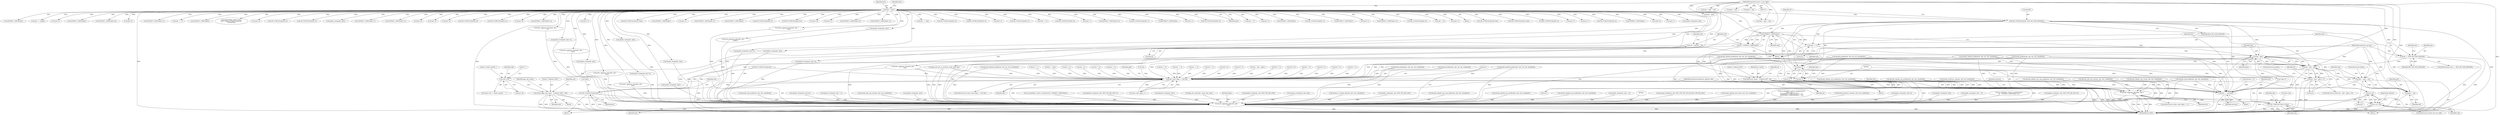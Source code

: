 digraph "0_tcpdump_ffde45acf3348f8353fb4064a1b21683ee6b5ddf@array" {
"1001642" [label="(Call,ND_TCHECK2(tptr[0], BGP_MP_NLRI_MINSIZE))"];
"1000142" [label="(Call,tptr = pptr)"];
"1000128" [label="(MethodParameterIn,const u_char *pptr)"];
"1001649" [label="(Call,EXTRACT_16BITS(tptr))"];
"1001647" [label="(Call,af = EXTRACT_16BITS(tptr))"];
"1001662" [label="(Call,tok2str(af_values, \"Unknown AFI\", af))"];
"1001703" [label="(Call,af<<8)"];
"1001702" [label="(Call,af<<8 | safi)"];
"1001651" [label="(Call,safi = tptr[2])"];
"1001670" [label="(Call,safi>128)"];
"1001676" [label="(Call,tok2str(bgp_safi_values, \"Unknown SAFI\", safi))"];
"1001689" [label="(Call,tptr += 3)"];
"1001696" [label="(Call,tptr - pptr)"];
"1001694" [label="(Call,len - (tptr - pptr))"];
"1001693" [label="(Call,len - (tptr - pptr) > 0)"];
"1002123" [label="(Call,tptr = pptr + len)"];
"1002134" [label="(Call,tptr += advance)"];
"1002125" [label="(Call,pptr + len)"];
"1002901" [label="(Call,ndo->ndo_vflag > 1 && len)"];
"1002909" [label="(Call,ND_TCHECK2(*pptr,len))"];
"1002913" [label="(Call,print_unknown_data(ndo, pptr, \"\n\t    \", len))"];
"1002095" [label="(Call,tptr-3)"];
"1002115" [label="(Call,tptr-3)"];
"1002113" [label="(Call,print_unknown_data(ndo, tptr-3, \"\n\t    \", tlen))"];
"1002093" [label="(Call,ND_TCHECK2(*(tptr-3),tlen))"];
"1001682" [label="(Call,len == BGP_MP_NLRI_MINSIZE)"];
"1002358" [label="(Call,tptr+3)"];
"1002804" [label="(Call,bgp_attr_print(ndo, atype, tptr, alen))"];
"1002134" [label="(Call,tptr += advance)"];
"1001669" [label="(Call,(safi>128) ? \"vendor specific \" : \"\")"];
"1002901" [label="(Call,ndo->ndo_vflag > 1 && len)"];
"1001700" [label="(Block,)"];
"1002062" [label="(Call,decode_multicast_vpn(ndo, tptr, buf, sizeof(buf)))"];
"1000391" [label="(Call,len == 6)"];
"1002915" [label="(Identifier,pptr)"];
"1002095" [label="(Call,tptr-3)"];
"1000909" [label="(Call,ip6addr_string(ndo, tptr+BGP_VPN_RD_LEN))"];
"1001681" [label="(ControlStructure,if (len == BGP_MP_NLRI_MINSIZE))"];
"1002556" [label="(Call,print_unknown_data(ndo, tptr, \"\n\t      \", tlen))"];
"1001862" [label="(Call,decode_labeled_prefix6(ndo, tptr, len, buf, sizeof(buf)))"];
"1001998" [label="(Call,decode_labeled_vpn_clnp_prefix(ndo, tptr, buf, sizeof(buf)))"];
"1001966" [label="(Call,decode_clnp_prefix(ndo, tptr, buf, sizeof(buf)))"];
"1002908" [label="(Block,)"];
"1000180" [label="(Call,len % 2)"];
"1002118" [label="(Literal,\"\n\t    \")"];
"1002894" [label="(Call,print_unknown_data(ndo, pptr, \"\n\t    \", len))"];
"1001073" [label="(Call,ND_TCHECK2(tptr[0], tlen))"];
"1002135" [label="(Identifier,tptr)"];
"1000622" [label="(Call,EXTRACT_16BITS(tptr))"];
"1002436" [label="(Call,tptr+2)"];
"1002094" [label="(Call,*(tptr-3))"];
"1002113" [label="(Call,print_unknown_data(ndo, tptr-3, \"\n\t    \", tlen))"];
"1000362" [label="(Call,len != 0)"];
"1002140" [label="(Call,len % 8)"];
"1002639" [label="(Call,print_unknown_data(ndo, tptr,\"\n\t      \", length))"];
"1002435" [label="(Call,EXTRACT_24BITS(tptr+2))"];
"1000376" [label="(Call,len != 8)"];
"1002852" [label="(Call,EXTRACT_32BITS(tptr))"];
"1002529" [label="(Call,ND_TCHECK2(tptr[0], 8))"];
"1001661" [label="(Block,)"];
"1001675" [label="(Block,)"];
"1001170" [label="(Call,tptr - pptr)"];
"1000573" [label="(Call,len % 4)"];
"1001651" [label="(Call,safi = tptr[2])"];
"1001432" [label="(Call,decode_labeled_prefix6(ndo, tptr, len, buf, sizeof(buf)))"];
"1000977" [label="(Call,isonsap_string(ndo, tptr, tlen))"];
"1001684" [label="(Identifier,BGP_MP_NLRI_MINSIZE)"];
"1001690" [label="(Identifier,tptr)"];
"1002509" [label="(Call,ND_TCHECK2(tptr[0], 8))"];
"1002312" [label="(Call,tptr+6)"];
"1000128" [label="(MethodParameterIn,const u_char *pptr)"];
"1002247" [label="(Call,tptr+2)"];
"1002093" [label="(Call,ND_TCHECK2(*(tptr-3),tlen))"];
"1002923" [label="(MethodReturn,RET)"];
"1002250" [label="(Call,EXTRACT_16BITS(tptr+6))"];
"1002372" [label="(Call,EXTRACT_16BITS(tptr+2))"];
"1000815" [label="(Call,ipaddr_string(ndo, tptr+BGP_VPN_RD_LEN))"];
"1001568" [label="(Call,decode_labeled_vpn_clnp_prefix(ndo, tptr, buf, sizeof(buf)))"];
"1001097" [label="(Call,tptr += tlen)"];
"1002824" [label="(Call,len % 12)"];
"1001625" [label="(Call,tptr = pptr + len)"];
"1002136" [label="(Identifier,advance)"];
"1001706" [label="(Identifier,safi)"];
"1002223" [label="(Call,ipaddr_string(ndo, tptr+2))"];
"1001663" [label="(Identifier,af_values)"];
"1002451" [label="(Call,ND_TCHECK2(tptr[0], 8))"];
"1002574" [label="(Call,ND_TCHECK2(tptr[0], 3))"];
"1002207" [label="(Call,ipaddr_string(ndo, tptr+4))"];
"1002373" [label="(Call,tptr+2)"];
"1000436" [label="(Call,len != 8)"];
"1002127" [label="(Identifier,len)"];
"1001691" [label="(Literal,3)"];
"1000153" [label="(Call,len != 1)"];
"1001682" [label="(Call,len == BGP_MP_NLRI_MINSIZE)"];
"1002302" [label="(Call,ipaddr_string(ndo, tptr+2))"];
"1001038" [label="(Call,ipaddr_string(ndo, tptr+BGP_VPN_RD_LEN+4))"];
"1000615" [label="(Call,ND_TCHECK2(tptr[0], 3))"];
"1001822" [label="(Call,decode_prefix6(ndo, tptr, len, buf, sizeof(buf)))"];
"1000542" [label="(Call,tptr +=4)"];
"1000206" [label="(Call,tptr < pptr + len)"];
"1001671" [label="(Identifier,safi)"];
"1002814" [label="(Call,len -= alen)"];
"1002652" [label="(Call,ND_TCHECK2(tptr[0], 4))"];
"1002319" [label="(Call,tptr+7)"];
"1002838" [label="(Call,len > 0)"];
"1002203" [label="(Call,EXTRACT_32BITS(tptr+4))"];
"1002412" [label="(Call,ND_TCHECK2(tptr[0], 5))"];
"1001692" [label="(ControlStructure,while (len - (tptr - pptr) > 0))"];
"1000461" [label="(Call,EXTRACT_32BITS(tptr))"];
"1002290" [label="(Call,tptr+2)"];
"1001650" [label="(Identifier,tptr)"];
"1001703" [label="(Call,af<<8)"];
"1001687" [label="(Identifier,ndo)"];
"1000587" [label="(Call,ND_TCHECK2(tptr[0], 4))"];
"1002520" [label="(Call,ipaddr_string(ndo, tptr))"];
"1001695" [label="(Identifier,len)"];
"1000144" [label="(Identifier,pptr)"];
"1001649" [label="(Call,EXTRACT_16BITS(tptr))"];
"1001750" [label="(Call,decode_labeled_prefix4(ndo, tptr, len, buf, sizeof(buf)))"];
"1002114" [label="(Identifier,ndo)"];
"1001536" [label="(Call,decode_clnp_prefix(ndo, tptr, buf, sizeof(buf)))"];
"1001296" [label="(Call,decode_rt_routing_info(ndo, tptr, buf, sizeof(buf)))"];
"1001696" [label="(Call,tptr - pptr)"];
"1002125" [label="(Call,pptr + len)"];
"1001264" [label="(Call,decode_labeled_vpn_prefix4(ndo, tptr, buf, sizeof(buf)))"];
"1001658" [label="(Identifier,ndo)"];
"1001472" [label="(Call,decode_labeled_vpn_prefix6(ndo, tptr, buf, sizeof(buf)))"];
"1001704" [label="(Identifier,af)"];
"1000428" [label="(Call,ipaddr_string(ndo, tptr + 4))"];
"1002382" [label="(Call,print_unknown_data(ndo, tptr, \"\n\t      \", 8))"];
"1002440" [label="(Call,tptr +=5)"];
"1000150" [label="(Block,)"];
"1002199" [label="(Call,tptr+2)"];
"1000200" [label="(Call,bgp_attr_get_as_size(ndo, atype, pptr, len))"];
"1000493" [label="(Call,EXTRACT_32BITS(tptr))"];
"1002916" [label="(Literal,\"\n\t    \")"];
"1001693" [label="(Call,len - (tptr - pptr) > 0)"];
"1002155" [label="(Call,ND_TCHECK2(tptr[0], 2))"];
"1001018" [label="(Call,isonsap_string(ndo, tptr+BGP_VPN_RD_LEN,tlen-BGP_VPN_RD_LEN))"];
"1001667" [label="(Identifier,af)"];
"1002677" [label="(Call,len -=4)"];
"1001328" [label="(Call,decode_multicast_vpn(ndo, tptr, buf, sizeof(buf)))"];
"1001680" [label="(Identifier,safi)"];
"1001934" [label="(Call,decode_labeled_vpn_l2(ndo, tptr, buf, sizeof(buf)))"];
"1002101" [label="(Identifier,ndo)"];
"1002288" [label="(Call,ipaddr_string(ndo, tptr+2))"];
"1000682" [label="(Call,print_unknown_data(ndo, tptr, \"\n\t    \", tlen))"];
"1000357" [label="(Call,EXTRACT_32BITS(tptr))"];
"1000143" [label="(Identifier,tptr)"];
"1002225" [label="(Call,tptr+2)"];
"1002246" [label="(Call,EXTRACT_32BITS(tptr+2))"];
"1000373" [label="(Call,len != 6)"];
"1000126" [label="(MethodParameterIn,netdissect_options *ndo)"];
"1002900" [label="(ControlStructure,if (ndo->ndo_vflag > 1 && len))"];
"1001184" [label="(Call,decode_prefix4(ndo, tptr, len, buf, sizeof(buf)))"];
"1002116" [label="(Identifier,tptr)"];
"1001701" [label="(ControlStructure,switch (af<<8 | safi))"];
"1002472" [label="(Call,ND_TCHECK2(tptr[0], 8))"];
"1001679" [label="(Identifier,safi)"];
"1001678" [label="(Literal,\"Unknown SAFI\")"];
"1002391" [label="(Call,tptr +=8)"];
"1001694" [label="(Call,len - (tptr - pptr))"];
"1002907" [label="(Identifier,len)"];
"1002261" [label="(Call,tptr+2)"];
"1000130" [label="(Block,)"];
"1000385" [label="(Call,ND_TCHECK2(tptr[0], len))"];
"1000142" [label="(Call,tptr = pptr)"];
"1000312" [label="(Call,len != 4)"];
"1000767" [label="(Call,ipaddr_string(ndo, tptr))"];
"1000463" [label="(Call,ipaddr_string(ndo, tptr + 4))"];
"1002912" [label="(Identifier,len)"];
"1002115" [label="(Call,tptr-3)"];
"1002486" [label="(Call,ipaddr_string(ndo, tptr+4))"];
"1000663" [label="(Call,ND_TCHECK2(tptr[0], tlen))"];
"1000486" [label="(Call,ND_TCHECK2(tptr[0], 4))"];
"1001674" [label="(Literal,\"\")"];
"1002304" [label="(Call,tptr+2)"];
"1002586" [label="(Call,tptr+1)"];
"1002128" [label="(ControlStructure,break;)"];
"1002097" [label="(Literal,3)"];
"1001702" [label="(Call,af<<8 | safi)"];
"1002241" [label="(Call,as_printf(ndo, astostr, sizeof(astostr),\n\t\t\t    EXTRACT_32BITS(tptr+2)))"];
"1002465" [label="(Call,ipaddr_string(ndo, tptr+4))"];
"1001642" [label="(Call,ND_TCHECK2(tptr[0], BGP_MP_NLRI_MINSIZE))"];
"1002493" [label="(Call,ND_TCHECK2(tptr[0], 4))"];
"1000426" [label="(Call,EXTRACT_32BITS(tptr))"];
"1002911" [label="(Identifier,pptr)"];
"1002910" [label="(Call,*pptr)"];
"1002251" [label="(Call,tptr+6)"];
"1002402" [label="(Call,tptr+1)"];
"1002914" [label="(Identifier,ndo)"];
"1002917" [label="(Identifier,len)"];
"1002117" [label="(Literal,3)"];
"1000129" [label="(MethodParameterIn,u_int len)"];
"1000190" [label="(Call,!len)"];
"1002503" [label="(Call,ipaddr_string(ndo, tptr))"];
"1001092" [label="(Call,print_unknown_data(ndo, tptr, \"\n\t    \", tlen))"];
"1000208" [label="(Call,pptr + len)"];
"1001710" [label="(Call,decode_prefix4(ndo, tptr, len, buf, sizeof(buf)))"];
"1000548" [label="(Call,len != 4)"];
"1002462" [label="(Call,ipaddr_string(ndo, tptr))"];
"1001664" [label="(Literal,\"Unknown AFI\")"];
"1000408" [label="(Call,ipaddr_string(ndo, tptr + 2))"];
"1000406" [label="(Call,EXTRACT_16BITS(tptr))"];
"1001392" [label="(Call,decode_prefix6(ndo, tptr, len, buf, sizeof(buf)))"];
"1002644" [label="(Call,tptr += length)"];
"1002096" [label="(Identifier,tptr)"];
"1001677" [label="(Identifier,bgp_safi_values)"];
"1001617" [label="(Call,print_unknown_data(ndo, tptr, \"\n\t    \", tlen))"];
"1002353" [label="(Call,tptr+2)"];
"1001705" [label="(Literal,8)"];
"1002913" [label="(Call,print_unknown_data(ndo, pptr, \"\n\t    \", len))"];
"1001676" [label="(Call,tok2str(bgp_safi_values, \"Unknown SAFI\", safi))"];
"1001360" [label="(Call,decode_mdt_vpn_nlri(ndo, tptr, buf, sizeof(buf)))"];
"1002672" [label="(Call,EXTRACT_32BITS(tptr))"];
"1002126" [label="(Identifier,pptr)"];
"1002228" [label="(Call,EXTRACT_16BITS(tptr+6))"];
"1000955" [label="(Call,ipaddr_string(ndo, tptr))"];
"1001643" [label="(Call,tptr[0])"];
"1001224" [label="(Call,decode_labeled_prefix4(ndo, tptr, len, buf, sizeof(buf)))"];
"1002821" [label="(Call,len == 0)"];
"1001689" [label="(Call,tptr += 3)"];
"1001670" [label="(Call,safi>128)"];
"1002335" [label="(Call,tptr+6)"];
"1000338" [label="(Call,len != 4)"];
"1000146" [label="(Identifier,tlen)"];
"1002260" [label="(Call,EXTRACT_32BITS(tptr+2))"];
"1002909" [label="(Call,ND_TCHECK2(*pptr,len))"];
"1002540" [label="(Call,ipaddr_string(ndo, tptr))"];
"1001627" [label="(Call,pptr + len)"];
"1002589" [label="(Call,tptr += 3)"];
"1001647" [label="(Call,af = EXTRACT_16BITS(tptr))"];
"1001504" [label="(Call,decode_labeled_vpn_l2(ndo, tptr, buf, sizeof(buf)))"];
"1002162" [label="(Call,EXTRACT_16BITS(tptr))"];
"1002902" [label="(Call,ndo->ndo_vflag > 1)"];
"1001673" [label="(Literal,\"vendor specific \")"];
"1002130" [label="(Call,advance < 0)"];
"1000471" [label="(Call,len % 4)"];
"1001699" [label="(Literal,0)"];
"1002919" [label="(Literal,1)"];
"1001653" [label="(Call,tptr[2])"];
"1000170" [label="(Call,tok2str(bgp_origin_values,\n\t\t\t\t\t\t\"Unknown Origin Typecode\",\n\t\t\t\t\t\ttptr[0]))"];
"1002092" [label="(JumpTarget,default:)"];
"1000145" [label="(Call,tlen=len)"];
"1001698" [label="(Identifier,pptr)"];
"1002204" [label="(Call,tptr+4)"];
"1000347" [label="(Call,ND_TCHECK2(tptr[0], 4))"];
"1000557" [label="(Call,ND_TCHECK2(tptr[0], 4))"];
"1002483" [label="(Call,ipaddr_string(ndo, tptr))"];
"1002585" [label="(Call,EXTRACT_16BITS(tptr+1))"];
"1001683" [label="(Identifier,len)"];
"1002198" [label="(Call,EXTRACT_16BITS(tptr+2))"];
"1001665" [label="(Identifier,af)"];
"1002137" [label="(ControlStructure,break;)"];
"1001672" [label="(Literal,128)"];
"1001790" [label="(Call,decode_labeled_vpn_prefix4(ndo, tptr, buf, sizeof(buf)))"];
"1000258" [label="(Call,as_printf(ndo, astostr, sizeof(astostr),\n\t\t\t\tas_size == 2 ?\n\t\t\t\tEXTRACT_16BITS(&tptr[2 + i]) :\n\t\t\t\tEXTRACT_32BITS(&tptr[2 + i])))"];
"1001902" [label="(Call,decode_labeled_vpn_prefix6(ndo, tptr, buf, sizeof(buf)))"];
"1001662" [label="(Call,tok2str(af_values, \"Unknown AFI\", af))"];
"1002119" [label="(Identifier,tlen)"];
"1002123" [label="(Call,tptr = pptr + len)"];
"1001707" [label="(Block,)"];
"1001168" [label="(Call,len - (tptr - pptr))"];
"1002667" [label="(Call,as_printf(ndo, astostr, sizeof(astostr), EXTRACT_32BITS(tptr)))"];
"1001648" [label="(Identifier,af)"];
"1002030" [label="(Call,decode_mdt_vpn_nlri(ndo, tptr, buf, sizeof(buf)))"];
"1002329" [label="(Call,tptr+6)"];
"1000598" [label="(Call,ipaddr_string(ndo, tptr))"];
"1002209" [label="(Call,tptr+4)"];
"1002362" [label="(Call,tptr+4)"];
"1000445" [label="(Call,ND_TCHECK2(tptr[0], 8))"];
"1001697" [label="(Identifier,tptr)"];
"1000321" [label="(Call,ND_TCHECK2(tptr[0], 4))"];
"1001652" [label="(Identifier,safi)"];
"1001058" [label="(Call,ip6addr_string(ndo, tptr+BGP_VPN_RD_LEN+3))"];
"1002229" [label="(Call,tptr+6)"];
"1002361" [label="(Call,EXTRACT_16BITS(tptr+4))"];
"1000331" [label="(Call,ipaddr_string(ndo, tptr))"];
"1000861" [label="(Call,ip6addr_string(ndo, tptr))"];
"1000567" [label="(Call,ipaddr_string(ndo, tptr))"];
"1001646" [label="(Identifier,BGP_MP_NLRI_MINSIZE)"];
"1002878" [label="(Call,ND_TCHECK2(*pptr,len))"];
"1002098" [label="(Identifier,tlen)"];
"1002124" [label="(Identifier,tptr)"];
"1002121" [label="(Identifier,advance)"];
"1002107" [label="(ControlStructure,if (ndo->ndo_vflag <= 1))"];
"1001642" -> "1000150"  [label="AST: "];
"1001642" -> "1001646"  [label="CFG: "];
"1001643" -> "1001642"  [label="AST: "];
"1001646" -> "1001642"  [label="AST: "];
"1001648" -> "1001642"  [label="CFG: "];
"1001642" -> "1002923"  [label="DDG: "];
"1001642" -> "1002923"  [label="DDG: "];
"1000142" -> "1001642"  [label="DDG: "];
"1001642" -> "1001649"  [label="DDG: "];
"1001642" -> "1001682"  [label="DDG: "];
"1001642" -> "1001689"  [label="DDG: "];
"1001642" -> "1001696"  [label="DDG: "];
"1001642" -> "1002095"  [label="DDG: "];
"1001642" -> "1002115"  [label="DDG: "];
"1001642" -> "1002134"  [label="DDG: "];
"1000142" -> "1000130"  [label="AST: "];
"1000142" -> "1000144"  [label="CFG: "];
"1000143" -> "1000142"  [label="AST: "];
"1000144" -> "1000142"  [label="AST: "];
"1000146" -> "1000142"  [label="CFG: "];
"1000142" -> "1002923"  [label="DDG: "];
"1000142" -> "1002923"  [label="DDG: "];
"1000128" -> "1000142"  [label="DDG: "];
"1000142" -> "1000170"  [label="DDG: "];
"1000142" -> "1000206"  [label="DDG: "];
"1000142" -> "1000321"  [label="DDG: "];
"1000142" -> "1000331"  [label="DDG: "];
"1000142" -> "1000347"  [label="DDG: "];
"1000142" -> "1000357"  [label="DDG: "];
"1000142" -> "1000385"  [label="DDG: "];
"1000142" -> "1000406"  [label="DDG: "];
"1000142" -> "1000426"  [label="DDG: "];
"1000142" -> "1000445"  [label="DDG: "];
"1000142" -> "1000461"  [label="DDG: "];
"1000142" -> "1000486"  [label="DDG: "];
"1000142" -> "1000493"  [label="DDG: "];
"1000142" -> "1000542"  [label="DDG: "];
"1000142" -> "1000557"  [label="DDG: "];
"1000142" -> "1000567"  [label="DDG: "];
"1000142" -> "1000587"  [label="DDG: "];
"1000142" -> "1000598"  [label="DDG: "];
"1000142" -> "1000615"  [label="DDG: "];
"1000142" -> "1000622"  [label="DDG: "];
"1000142" -> "1000663"  [label="DDG: "];
"1000142" -> "1000682"  [label="DDG: "];
"1000142" -> "1001073"  [label="DDG: "];
"1000142" -> "1001092"  [label="DDG: "];
"1000142" -> "1001097"  [label="DDG: "];
"1000142" -> "1001617"  [label="DDG: "];
"1000142" -> "1001649"  [label="DDG: "];
"1000142" -> "1002095"  [label="DDG: "];
"1000142" -> "1002155"  [label="DDG: "];
"1000142" -> "1002162"  [label="DDG: "];
"1000142" -> "1002198"  [label="DDG: "];
"1000142" -> "1002199"  [label="DDG: "];
"1000142" -> "1002203"  [label="DDG: "];
"1000142" -> "1002204"  [label="DDG: "];
"1000142" -> "1002207"  [label="DDG: "];
"1000142" -> "1002209"  [label="DDG: "];
"1000142" -> "1002223"  [label="DDG: "];
"1000142" -> "1002225"  [label="DDG: "];
"1000142" -> "1002228"  [label="DDG: "];
"1000142" -> "1002229"  [label="DDG: "];
"1000142" -> "1002246"  [label="DDG: "];
"1000142" -> "1002247"  [label="DDG: "];
"1000142" -> "1002250"  [label="DDG: "];
"1000142" -> "1002251"  [label="DDG: "];
"1000142" -> "1002260"  [label="DDG: "];
"1000142" -> "1002261"  [label="DDG: "];
"1000142" -> "1002288"  [label="DDG: "];
"1000142" -> "1002290"  [label="DDG: "];
"1000142" -> "1002302"  [label="DDG: "];
"1000142" -> "1002304"  [label="DDG: "];
"1000142" -> "1002312"  [label="DDG: "];
"1000142" -> "1002319"  [label="DDG: "];
"1000142" -> "1002329"  [label="DDG: "];
"1000142" -> "1002335"  [label="DDG: "];
"1000142" -> "1002353"  [label="DDG: "];
"1000142" -> "1002358"  [label="DDG: "];
"1000142" -> "1002361"  [label="DDG: "];
"1000142" -> "1002362"  [label="DDG: "];
"1000142" -> "1002372"  [label="DDG: "];
"1000142" -> "1002373"  [label="DDG: "];
"1000142" -> "1002382"  [label="DDG: "];
"1000142" -> "1002391"  [label="DDG: "];
"1000142" -> "1002402"  [label="DDG: "];
"1000142" -> "1002412"  [label="DDG: "];
"1000142" -> "1002435"  [label="DDG: "];
"1000142" -> "1002436"  [label="DDG: "];
"1000142" -> "1002440"  [label="DDG: "];
"1000142" -> "1002451"  [label="DDG: "];
"1000142" -> "1002462"  [label="DDG: "];
"1000142" -> "1002472"  [label="DDG: "];
"1000142" -> "1002483"  [label="DDG: "];
"1000142" -> "1002493"  [label="DDG: "];
"1000142" -> "1002503"  [label="DDG: "];
"1000142" -> "1002509"  [label="DDG: "];
"1000142" -> "1002520"  [label="DDG: "];
"1000142" -> "1002529"  [label="DDG: "];
"1000142" -> "1002540"  [label="DDG: "];
"1000142" -> "1002556"  [label="DDG: "];
"1000142" -> "1002574"  [label="DDG: "];
"1000142" -> "1002585"  [label="DDG: "];
"1000142" -> "1002586"  [label="DDG: "];
"1000142" -> "1002589"  [label="DDG: "];
"1000142" -> "1002639"  [label="DDG: "];
"1000142" -> "1002644"  [label="DDG: "];
"1000142" -> "1002652"  [label="DDG: "];
"1000142" -> "1002672"  [label="DDG: "];
"1000142" -> "1002852"  [label="DDG: "];
"1000128" -> "1000125"  [label="AST: "];
"1000128" -> "1002923"  [label="DDG: "];
"1000128" -> "1000200"  [label="DDG: "];
"1000128" -> "1000206"  [label="DDG: "];
"1000128" -> "1000208"  [label="DDG: "];
"1000128" -> "1001170"  [label="DDG: "];
"1000128" -> "1001625"  [label="DDG: "];
"1000128" -> "1001627"  [label="DDG: "];
"1000128" -> "1001696"  [label="DDG: "];
"1000128" -> "1002123"  [label="DDG: "];
"1000128" -> "1002125"  [label="DDG: "];
"1000128" -> "1002894"  [label="DDG: "];
"1000128" -> "1002913"  [label="DDG: "];
"1001649" -> "1001647"  [label="AST: "];
"1001649" -> "1001650"  [label="CFG: "];
"1001650" -> "1001649"  [label="AST: "];
"1001647" -> "1001649"  [label="CFG: "];
"1001649" -> "1001647"  [label="DDG: "];
"1001649" -> "1001651"  [label="DDG: "];
"1001649" -> "1001689"  [label="DDG: "];
"1001649" -> "1001696"  [label="DDG: "];
"1001649" -> "1002095"  [label="DDG: "];
"1001649" -> "1002115"  [label="DDG: "];
"1001649" -> "1002134"  [label="DDG: "];
"1001647" -> "1000150"  [label="AST: "];
"1001648" -> "1001647"  [label="AST: "];
"1001652" -> "1001647"  [label="CFG: "];
"1001647" -> "1002923"  [label="DDG: "];
"1001647" -> "1001662"  [label="DDG: "];
"1001662" -> "1001661"  [label="AST: "];
"1001662" -> "1001665"  [label="CFG: "];
"1001663" -> "1001662"  [label="AST: "];
"1001664" -> "1001662"  [label="AST: "];
"1001665" -> "1001662"  [label="AST: "];
"1001667" -> "1001662"  [label="CFG: "];
"1001662" -> "1002923"  [label="DDG: "];
"1001662" -> "1002923"  [label="DDG: "];
"1001662" -> "1002923"  [label="DDG: "];
"1001662" -> "1001703"  [label="DDG: "];
"1001703" -> "1001702"  [label="AST: "];
"1001703" -> "1001705"  [label="CFG: "];
"1001704" -> "1001703"  [label="AST: "];
"1001705" -> "1001703"  [label="AST: "];
"1001706" -> "1001703"  [label="CFG: "];
"1001703" -> "1002923"  [label="DDG: "];
"1001703" -> "1001702"  [label="DDG: "];
"1001703" -> "1001702"  [label="DDG: "];
"1001702" -> "1001701"  [label="AST: "];
"1001702" -> "1001706"  [label="CFG: "];
"1001706" -> "1001702"  [label="AST: "];
"1002092" -> "1001702"  [label="CFG: "];
"1001702" -> "1002923"  [label="DDG: "];
"1001702" -> "1002923"  [label="DDG: "];
"1001702" -> "1002923"  [label="DDG: "];
"1001676" -> "1001702"  [label="DDG: "];
"1001651" -> "1000150"  [label="AST: "];
"1001651" -> "1001653"  [label="CFG: "];
"1001652" -> "1001651"  [label="AST: "];
"1001653" -> "1001651"  [label="AST: "];
"1001658" -> "1001651"  [label="CFG: "];
"1001651" -> "1002923"  [label="DDG: "];
"1001651" -> "1001670"  [label="DDG: "];
"1001670" -> "1001669"  [label="AST: "];
"1001670" -> "1001672"  [label="CFG: "];
"1001671" -> "1001670"  [label="AST: "];
"1001672" -> "1001670"  [label="AST: "];
"1001673" -> "1001670"  [label="CFG: "];
"1001674" -> "1001670"  [label="CFG: "];
"1001670" -> "1001676"  [label="DDG: "];
"1001676" -> "1001675"  [label="AST: "];
"1001676" -> "1001679"  [label="CFG: "];
"1001677" -> "1001676"  [label="AST: "];
"1001678" -> "1001676"  [label="AST: "];
"1001679" -> "1001676"  [label="AST: "];
"1001680" -> "1001676"  [label="CFG: "];
"1001676" -> "1002923"  [label="DDG: "];
"1001676" -> "1002923"  [label="DDG: "];
"1001676" -> "1002923"  [label="DDG: "];
"1001689" -> "1000150"  [label="AST: "];
"1001689" -> "1001691"  [label="CFG: "];
"1001690" -> "1001689"  [label="AST: "];
"1001691" -> "1001689"  [label="AST: "];
"1001695" -> "1001689"  [label="CFG: "];
"1001689" -> "1001696"  [label="DDG: "];
"1001696" -> "1001694"  [label="AST: "];
"1001696" -> "1001698"  [label="CFG: "];
"1001697" -> "1001696"  [label="AST: "];
"1001698" -> "1001696"  [label="AST: "];
"1001694" -> "1001696"  [label="CFG: "];
"1001696" -> "1002923"  [label="DDG: "];
"1001696" -> "1002923"  [label="DDG: "];
"1001696" -> "1001694"  [label="DDG: "];
"1001696" -> "1001694"  [label="DDG: "];
"1002134" -> "1001696"  [label="DDG: "];
"1001696" -> "1002095"  [label="DDG: "];
"1001696" -> "1002123"  [label="DDG: "];
"1001696" -> "1002125"  [label="DDG: "];
"1001696" -> "1002913"  [label="DDG: "];
"1001694" -> "1001693"  [label="AST: "];
"1001695" -> "1001694"  [label="AST: "];
"1001699" -> "1001694"  [label="CFG: "];
"1001694" -> "1002923"  [label="DDG: "];
"1001694" -> "1001693"  [label="DDG: "];
"1001694" -> "1001693"  [label="DDG: "];
"1001862" -> "1001694"  [label="DDG: "];
"1001822" -> "1001694"  [label="DDG: "];
"1001710" -> "1001694"  [label="DDG: "];
"1001682" -> "1001694"  [label="DDG: "];
"1001750" -> "1001694"  [label="DDG: "];
"1000129" -> "1001694"  [label="DDG: "];
"1001694" -> "1002123"  [label="DDG: "];
"1001694" -> "1002125"  [label="DDG: "];
"1001694" -> "1002901"  [label="DDG: "];
"1001693" -> "1001692"  [label="AST: "];
"1001693" -> "1001699"  [label="CFG: "];
"1001699" -> "1001693"  [label="AST: "];
"1001704" -> "1001693"  [label="CFG: "];
"1002137" -> "1001693"  [label="CFG: "];
"1001693" -> "1002923"  [label="DDG: "];
"1001693" -> "1002923"  [label="DDG: "];
"1002123" -> "1001707"  [label="AST: "];
"1002123" -> "1002125"  [label="CFG: "];
"1002124" -> "1002123"  [label="AST: "];
"1002125" -> "1002123"  [label="AST: "];
"1002128" -> "1002123"  [label="CFG: "];
"1002123" -> "1002923"  [label="DDG: "];
"1002123" -> "1002923"  [label="DDG: "];
"1000129" -> "1002123"  [label="DDG: "];
"1002123" -> "1002134"  [label="DDG: "];
"1002134" -> "1001700"  [label="AST: "];
"1002134" -> "1002136"  [label="CFG: "];
"1002135" -> "1002134"  [label="AST: "];
"1002136" -> "1002134"  [label="AST: "];
"1001695" -> "1002134"  [label="CFG: "];
"1002134" -> "1002923"  [label="DDG: "];
"1002130" -> "1002134"  [label="DDG: "];
"1002030" -> "1002134"  [label="DDG: "];
"1001902" -> "1002134"  [label="DDG: "];
"1001790" -> "1002134"  [label="DDG: "];
"1001710" -> "1002134"  [label="DDG: "];
"1001822" -> "1002134"  [label="DDG: "];
"1001934" -> "1002134"  [label="DDG: "];
"1001966" -> "1002134"  [label="DDG: "];
"1001862" -> "1002134"  [label="DDG: "];
"1001750" -> "1002134"  [label="DDG: "];
"1001998" -> "1002134"  [label="DDG: "];
"1002062" -> "1002134"  [label="DDG: "];
"1002125" -> "1002127"  [label="CFG: "];
"1002126" -> "1002125"  [label="AST: "];
"1002127" -> "1002125"  [label="AST: "];
"1002125" -> "1002923"  [label="DDG: "];
"1000129" -> "1002125"  [label="DDG: "];
"1002901" -> "1002900"  [label="AST: "];
"1002901" -> "1002902"  [label="CFG: "];
"1002901" -> "1002907"  [label="CFG: "];
"1002902" -> "1002901"  [label="AST: "];
"1002907" -> "1002901"  [label="AST: "];
"1002911" -> "1002901"  [label="CFG: "];
"1002919" -> "1002901"  [label="CFG: "];
"1002901" -> "1002923"  [label="DDG: "];
"1002901" -> "1002923"  [label="DDG: "];
"1002901" -> "1002923"  [label="DDG: "];
"1002902" -> "1002901"  [label="DDG: "];
"1002902" -> "1002901"  [label="DDG: "];
"1000338" -> "1002901"  [label="DDG: "];
"1000436" -> "1002901"  [label="DDG: "];
"1002878" -> "1002901"  [label="DDG: "];
"1002824" -> "1002901"  [label="DDG: "];
"1000573" -> "1002901"  [label="DDG: "];
"1000153" -> "1002901"  [label="DDG: "];
"1001750" -> "1002901"  [label="DDG: "];
"1000376" -> "1002901"  [label="DDG: "];
"1001862" -> "1002901"  [label="DDG: "];
"1001822" -> "1002901"  [label="DDG: "];
"1000471" -> "1002901"  [label="DDG: "];
"1000391" -> "1002901"  [label="DDG: "];
"1001710" -> "1002901"  [label="DDG: "];
"1000312" -> "1002901"  [label="DDG: "];
"1002838" -> "1002901"  [label="DDG: "];
"1001168" -> "1002901"  [label="DDG: "];
"1000180" -> "1002901"  [label="DDG: "];
"1002821" -> "1002901"  [label="DDG: "];
"1000190" -> "1002901"  [label="DDG: "];
"1001432" -> "1002901"  [label="DDG: "];
"1001224" -> "1002901"  [label="DDG: "];
"1002140" -> "1002901"  [label="DDG: "];
"1001392" -> "1002901"  [label="DDG: "];
"1002814" -> "1002901"  [label="DDG: "];
"1002894" -> "1002901"  [label="DDG: "];
"1000373" -> "1002901"  [label="DDG: "];
"1000548" -> "1002901"  [label="DDG: "];
"1002677" -> "1002901"  [label="DDG: "];
"1000362" -> "1002901"  [label="DDG: "];
"1001184" -> "1002901"  [label="DDG: "];
"1000129" -> "1002901"  [label="DDG: "];
"1000200" -> "1002901"  [label="DDG: "];
"1002901" -> "1002909"  [label="DDG: "];
"1002909" -> "1002908"  [label="AST: "];
"1002909" -> "1002912"  [label="CFG: "];
"1002910" -> "1002909"  [label="AST: "];
"1002912" -> "1002909"  [label="AST: "];
"1002914" -> "1002909"  [label="CFG: "];
"1002909" -> "1002923"  [label="DDG: "];
"1002909" -> "1002923"  [label="DDG: "];
"1002878" -> "1002909"  [label="DDG: "];
"1000129" -> "1002909"  [label="DDG: "];
"1002909" -> "1002913"  [label="DDG: "];
"1002913" -> "1002908"  [label="AST: "];
"1002913" -> "1002917"  [label="CFG: "];
"1002914" -> "1002913"  [label="AST: "];
"1002915" -> "1002913"  [label="AST: "];
"1002916" -> "1002913"  [label="AST: "];
"1002917" -> "1002913"  [label="AST: "];
"1002919" -> "1002913"  [label="CFG: "];
"1002913" -> "1002923"  [label="DDG: "];
"1002913" -> "1002923"  [label="DDG: "];
"1002913" -> "1002923"  [label="DDG: "];
"1002913" -> "1002923"  [label="DDG: "];
"1000598" -> "1002913"  [label="DDG: "];
"1002667" -> "1002913"  [label="DDG: "];
"1000331" -> "1002913"  [label="DDG: "];
"1001018" -> "1002913"  [label="DDG: "];
"1001092" -> "1002913"  [label="DDG: "];
"1000977" -> "1002913"  [label="DDG: "];
"1002503" -> "1002913"  [label="DDG: "];
"1001264" -> "1002913"  [label="DDG: "];
"1000258" -> "1002913"  [label="DDG: "];
"1002113" -> "1002913"  [label="DDG: "];
"1002223" -> "1002913"  [label="DDG: "];
"1002894" -> "1002913"  [label="DDG: "];
"1002894" -> "1002913"  [label="DDG: "];
"1000815" -> "1002913"  [label="DDG: "];
"1002540" -> "1002913"  [label="DDG: "];
"1001432" -> "1002913"  [label="DDG: "];
"1000200" -> "1002913"  [label="DDG: "];
"1000200" -> "1002913"  [label="DDG: "];
"1001862" -> "1002913"  [label="DDG: "];
"1001392" -> "1002913"  [label="DDG: "];
"1002486" -> "1002913"  [label="DDG: "];
"1001184" -> "1002913"  [label="DDG: "];
"1000567" -> "1002913"  [label="DDG: "];
"1001328" -> "1002913"  [label="DDG: "];
"1000408" -> "1002913"  [label="DDG: "];
"1002241" -> "1002913"  [label="DDG: "];
"1001568" -> "1002913"  [label="DDG: "];
"1000682" -> "1002913"  [label="DDG: "];
"1002465" -> "1002913"  [label="DDG: "];
"1001750" -> "1002913"  [label="DDG: "];
"1001822" -> "1002913"  [label="DDG: "];
"1002030" -> "1002913"  [label="DDG: "];
"1001472" -> "1002913"  [label="DDG: "];
"1002382" -> "1002913"  [label="DDG: "];
"1001536" -> "1002913"  [label="DDG: "];
"1001934" -> "1002913"  [label="DDG: "];
"1002804" -> "1002913"  [label="DDG: "];
"1002207" -> "1002913"  [label="DDG: "];
"1001998" -> "1002913"  [label="DDG: "];
"1002062" -> "1002913"  [label="DDG: "];
"1000909" -> "1002913"  [label="DDG: "];
"1001224" -> "1002913"  [label="DDG: "];
"1000463" -> "1002913"  [label="DDG: "];
"1001504" -> "1002913"  [label="DDG: "];
"1001710" -> "1002913"  [label="DDG: "];
"1001790" -> "1002913"  [label="DDG: "];
"1002288" -> "1002913"  [label="DDG: "];
"1001360" -> "1002913"  [label="DDG: "];
"1001966" -> "1002913"  [label="DDG: "];
"1001617" -> "1002913"  [label="DDG: "];
"1001902" -> "1002913"  [label="DDG: "];
"1002302" -> "1002913"  [label="DDG: "];
"1001058" -> "1002913"  [label="DDG: "];
"1001296" -> "1002913"  [label="DDG: "];
"1000861" -> "1002913"  [label="DDG: "];
"1000955" -> "1002913"  [label="DDG: "];
"1002520" -> "1002913"  [label="DDG: "];
"1000428" -> "1002913"  [label="DDG: "];
"1000767" -> "1002913"  [label="DDG: "];
"1002556" -> "1002913"  [label="DDG: "];
"1002639" -> "1002913"  [label="DDG: "];
"1001038" -> "1002913"  [label="DDG: "];
"1000126" -> "1002913"  [label="DDG: "];
"1001170" -> "1002913"  [label="DDG: "];
"1000129" -> "1002913"  [label="DDG: "];
"1002095" -> "1002094"  [label="AST: "];
"1002095" -> "1002097"  [label="CFG: "];
"1002096" -> "1002095"  [label="AST: "];
"1002097" -> "1002095"  [label="AST: "];
"1002094" -> "1002095"  [label="CFG: "];
"1002095" -> "1002115"  [label="DDG: "];
"1002115" -> "1002113"  [label="AST: "];
"1002115" -> "1002117"  [label="CFG: "];
"1002116" -> "1002115"  [label="AST: "];
"1002117" -> "1002115"  [label="AST: "];
"1002118" -> "1002115"  [label="CFG: "];
"1002115" -> "1002113"  [label="DDG: "];
"1002115" -> "1002113"  [label="DDG: "];
"1002113" -> "1002107"  [label="AST: "];
"1002113" -> "1002119"  [label="CFG: "];
"1002114" -> "1002113"  [label="AST: "];
"1002118" -> "1002113"  [label="AST: "];
"1002119" -> "1002113"  [label="AST: "];
"1002121" -> "1002113"  [label="CFG: "];
"1002113" -> "1002923"  [label="DDG: "];
"1002113" -> "1002923"  [label="DDG: "];
"1002113" -> "1002923"  [label="DDG: "];
"1002113" -> "1002923"  [label="DDG: "];
"1002113" -> "1002093"  [label="DDG: "];
"1001862" -> "1002113"  [label="DDG: "];
"1002030" -> "1002113"  [label="DDG: "];
"1001934" -> "1002113"  [label="DDG: "];
"1001998" -> "1002113"  [label="DDG: "];
"1002062" -> "1002113"  [label="DDG: "];
"1001966" -> "1002113"  [label="DDG: "];
"1001902" -> "1002113"  [label="DDG: "];
"1001750" -> "1002113"  [label="DDG: "];
"1001822" -> "1002113"  [label="DDG: "];
"1001710" -> "1002113"  [label="DDG: "];
"1001790" -> "1002113"  [label="DDG: "];
"1000126" -> "1002113"  [label="DDG: "];
"1002093" -> "1002113"  [label="DDG: "];
"1002093" -> "1001707"  [label="AST: "];
"1002093" -> "1002098"  [label="CFG: "];
"1002094" -> "1002093"  [label="AST: "];
"1002098" -> "1002093"  [label="AST: "];
"1002101" -> "1002093"  [label="CFG: "];
"1002093" -> "1002923"  [label="DDG: "];
"1002093" -> "1002923"  [label="DDG: "];
"1002093" -> "1002923"  [label="DDG: "];
"1000145" -> "1002093"  [label="DDG: "];
"1001682" -> "1001681"  [label="AST: "];
"1001682" -> "1001684"  [label="CFG: "];
"1001683" -> "1001682"  [label="AST: "];
"1001684" -> "1001682"  [label="AST: "];
"1001687" -> "1001682"  [label="CFG: "];
"1001690" -> "1001682"  [label="CFG: "];
"1001682" -> "1002923"  [label="DDG: "];
"1001682" -> "1002923"  [label="DDG: "];
"1000129" -> "1001682"  [label="DDG: "];
}
